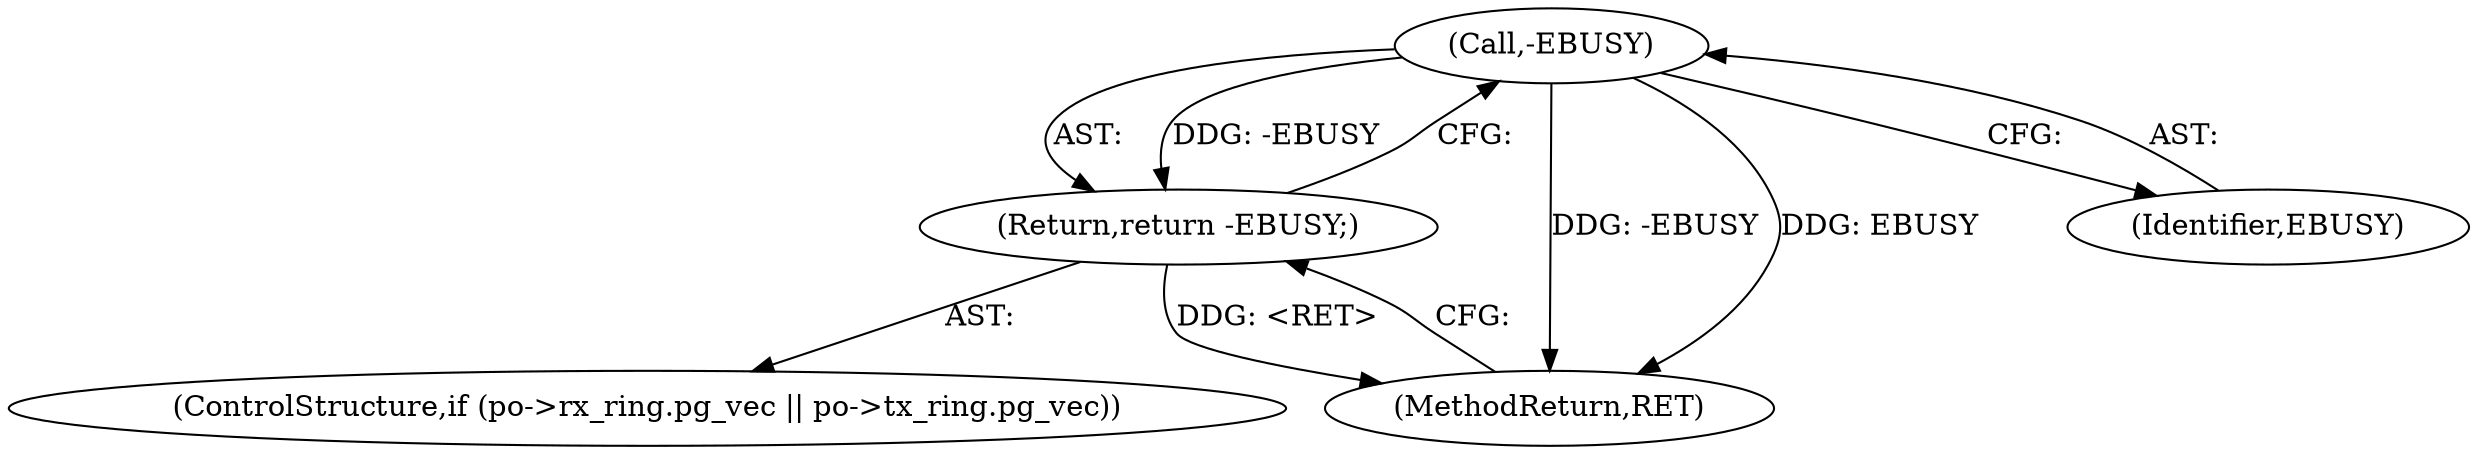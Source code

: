 digraph "1_linux_84ac7260236a49c79eede91617700174c2c19b0c_0@del" {
"1000299" [label="(Call,-EBUSY)"];
"1000298" [label="(Return,return -EBUSY;)"];
"1000683" [label="(MethodReturn,RET)"];
"1000286" [label="(ControlStructure,if (po->rx_ring.pg_vec || po->tx_ring.pg_vec))"];
"1000298" [label="(Return,return -EBUSY;)"];
"1000300" [label="(Identifier,EBUSY)"];
"1000299" [label="(Call,-EBUSY)"];
"1000299" -> "1000298"  [label="AST: "];
"1000299" -> "1000300"  [label="CFG: "];
"1000300" -> "1000299"  [label="AST: "];
"1000298" -> "1000299"  [label="CFG: "];
"1000299" -> "1000683"  [label="DDG: -EBUSY"];
"1000299" -> "1000683"  [label="DDG: EBUSY"];
"1000299" -> "1000298"  [label="DDG: -EBUSY"];
"1000298" -> "1000286"  [label="AST: "];
"1000683" -> "1000298"  [label="CFG: "];
"1000298" -> "1000683"  [label="DDG: <RET>"];
}
